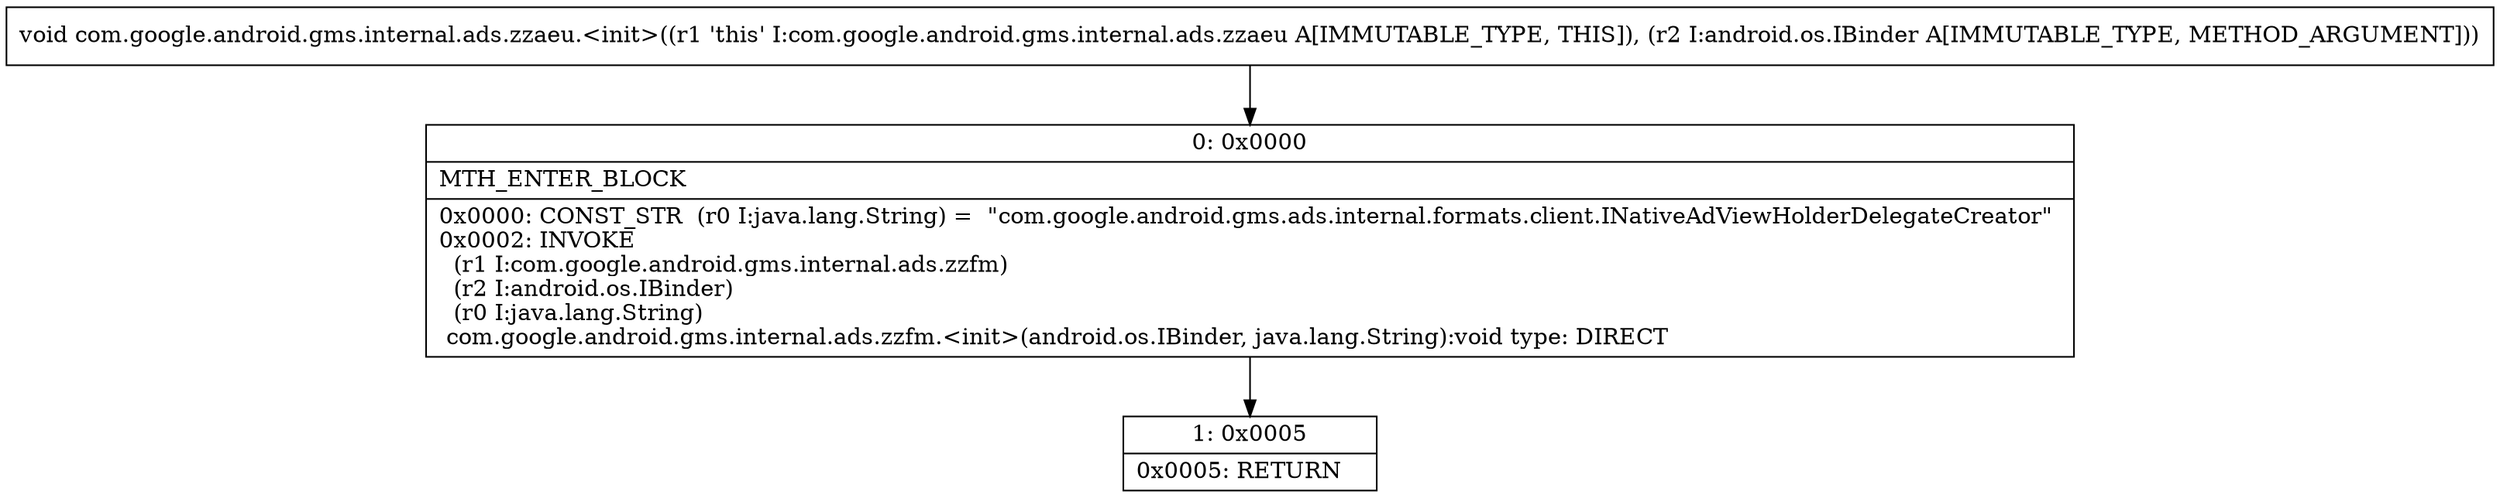 digraph "CFG forcom.google.android.gms.internal.ads.zzaeu.\<init\>(Landroid\/os\/IBinder;)V" {
Node_0 [shape=record,label="{0\:\ 0x0000|MTH_ENTER_BLOCK\l|0x0000: CONST_STR  (r0 I:java.lang.String) =  \"com.google.android.gms.ads.internal.formats.client.INativeAdViewHolderDelegateCreator\" \l0x0002: INVOKE  \l  (r1 I:com.google.android.gms.internal.ads.zzfm)\l  (r2 I:android.os.IBinder)\l  (r0 I:java.lang.String)\l com.google.android.gms.internal.ads.zzfm.\<init\>(android.os.IBinder, java.lang.String):void type: DIRECT \l}"];
Node_1 [shape=record,label="{1\:\ 0x0005|0x0005: RETURN   \l}"];
MethodNode[shape=record,label="{void com.google.android.gms.internal.ads.zzaeu.\<init\>((r1 'this' I:com.google.android.gms.internal.ads.zzaeu A[IMMUTABLE_TYPE, THIS]), (r2 I:android.os.IBinder A[IMMUTABLE_TYPE, METHOD_ARGUMENT])) }"];
MethodNode -> Node_0;
Node_0 -> Node_1;
}

